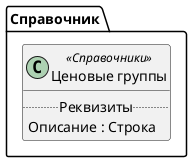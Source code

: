 ﻿@startuml ЦеновыеГруппы
'!include templates.wsd
'..\include templates.wsd
class Справочник.ЦеновыеГруппы as "Ценовые группы" <<Справочники>>
{
..Реквизиты..
Описание : Строка
}
@enduml
